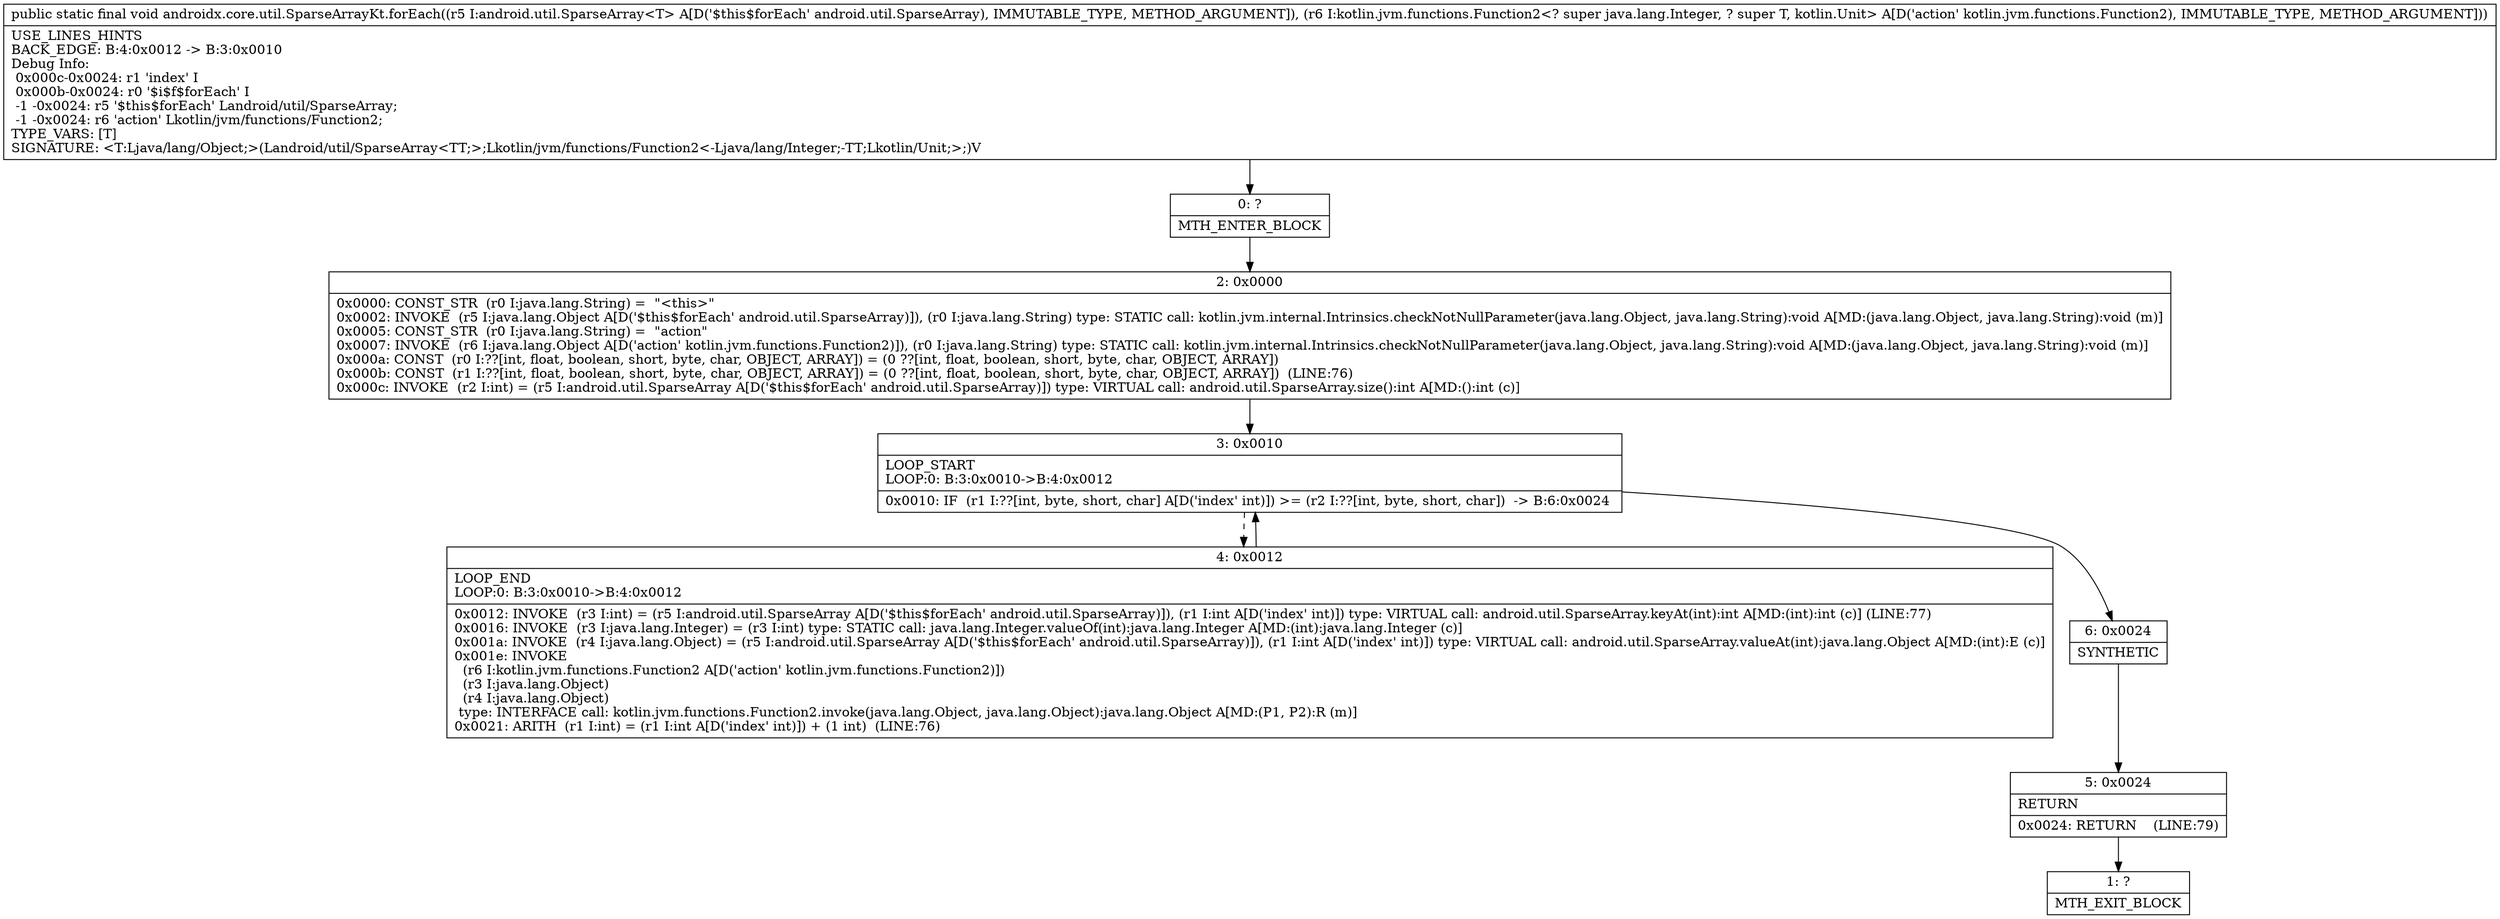 digraph "CFG forandroidx.core.util.SparseArrayKt.forEach(Landroid\/util\/SparseArray;Lkotlin\/jvm\/functions\/Function2;)V" {
Node_0 [shape=record,label="{0\:\ ?|MTH_ENTER_BLOCK\l}"];
Node_2 [shape=record,label="{2\:\ 0x0000|0x0000: CONST_STR  (r0 I:java.lang.String) =  \"\<this\>\" \l0x0002: INVOKE  (r5 I:java.lang.Object A[D('$this$forEach' android.util.SparseArray)]), (r0 I:java.lang.String) type: STATIC call: kotlin.jvm.internal.Intrinsics.checkNotNullParameter(java.lang.Object, java.lang.String):void A[MD:(java.lang.Object, java.lang.String):void (m)]\l0x0005: CONST_STR  (r0 I:java.lang.String) =  \"action\" \l0x0007: INVOKE  (r6 I:java.lang.Object A[D('action' kotlin.jvm.functions.Function2)]), (r0 I:java.lang.String) type: STATIC call: kotlin.jvm.internal.Intrinsics.checkNotNullParameter(java.lang.Object, java.lang.String):void A[MD:(java.lang.Object, java.lang.String):void (m)]\l0x000a: CONST  (r0 I:??[int, float, boolean, short, byte, char, OBJECT, ARRAY]) = (0 ??[int, float, boolean, short, byte, char, OBJECT, ARRAY]) \l0x000b: CONST  (r1 I:??[int, float, boolean, short, byte, char, OBJECT, ARRAY]) = (0 ??[int, float, boolean, short, byte, char, OBJECT, ARRAY])  (LINE:76)\l0x000c: INVOKE  (r2 I:int) = (r5 I:android.util.SparseArray A[D('$this$forEach' android.util.SparseArray)]) type: VIRTUAL call: android.util.SparseArray.size():int A[MD:():int (c)]\l}"];
Node_3 [shape=record,label="{3\:\ 0x0010|LOOP_START\lLOOP:0: B:3:0x0010\-\>B:4:0x0012\l|0x0010: IF  (r1 I:??[int, byte, short, char] A[D('index' int)]) \>= (r2 I:??[int, byte, short, char])  \-\> B:6:0x0024 \l}"];
Node_4 [shape=record,label="{4\:\ 0x0012|LOOP_END\lLOOP:0: B:3:0x0010\-\>B:4:0x0012\l|0x0012: INVOKE  (r3 I:int) = (r5 I:android.util.SparseArray A[D('$this$forEach' android.util.SparseArray)]), (r1 I:int A[D('index' int)]) type: VIRTUAL call: android.util.SparseArray.keyAt(int):int A[MD:(int):int (c)] (LINE:77)\l0x0016: INVOKE  (r3 I:java.lang.Integer) = (r3 I:int) type: STATIC call: java.lang.Integer.valueOf(int):java.lang.Integer A[MD:(int):java.lang.Integer (c)]\l0x001a: INVOKE  (r4 I:java.lang.Object) = (r5 I:android.util.SparseArray A[D('$this$forEach' android.util.SparseArray)]), (r1 I:int A[D('index' int)]) type: VIRTUAL call: android.util.SparseArray.valueAt(int):java.lang.Object A[MD:(int):E (c)]\l0x001e: INVOKE  \l  (r6 I:kotlin.jvm.functions.Function2 A[D('action' kotlin.jvm.functions.Function2)])\l  (r3 I:java.lang.Object)\l  (r4 I:java.lang.Object)\l type: INTERFACE call: kotlin.jvm.functions.Function2.invoke(java.lang.Object, java.lang.Object):java.lang.Object A[MD:(P1, P2):R (m)]\l0x0021: ARITH  (r1 I:int) = (r1 I:int A[D('index' int)]) + (1 int)  (LINE:76)\l}"];
Node_6 [shape=record,label="{6\:\ 0x0024|SYNTHETIC\l}"];
Node_5 [shape=record,label="{5\:\ 0x0024|RETURN\l|0x0024: RETURN    (LINE:79)\l}"];
Node_1 [shape=record,label="{1\:\ ?|MTH_EXIT_BLOCK\l}"];
MethodNode[shape=record,label="{public static final void androidx.core.util.SparseArrayKt.forEach((r5 I:android.util.SparseArray\<T\> A[D('$this$forEach' android.util.SparseArray), IMMUTABLE_TYPE, METHOD_ARGUMENT]), (r6 I:kotlin.jvm.functions.Function2\<? super java.lang.Integer, ? super T, kotlin.Unit\> A[D('action' kotlin.jvm.functions.Function2), IMMUTABLE_TYPE, METHOD_ARGUMENT]))  | USE_LINES_HINTS\lBACK_EDGE: B:4:0x0012 \-\> B:3:0x0010\lDebug Info:\l  0x000c\-0x0024: r1 'index' I\l  0x000b\-0x0024: r0 '$i$f$forEach' I\l  \-1 \-0x0024: r5 '$this$forEach' Landroid\/util\/SparseArray;\l  \-1 \-0x0024: r6 'action' Lkotlin\/jvm\/functions\/Function2;\lTYPE_VARS: [T]\lSIGNATURE: \<T:Ljava\/lang\/Object;\>(Landroid\/util\/SparseArray\<TT;\>;Lkotlin\/jvm\/functions\/Function2\<\-Ljava\/lang\/Integer;\-TT;Lkotlin\/Unit;\>;)V\l}"];
MethodNode -> Node_0;Node_0 -> Node_2;
Node_2 -> Node_3;
Node_3 -> Node_4[style=dashed];
Node_3 -> Node_6;
Node_4 -> Node_3;
Node_6 -> Node_5;
Node_5 -> Node_1;
}

